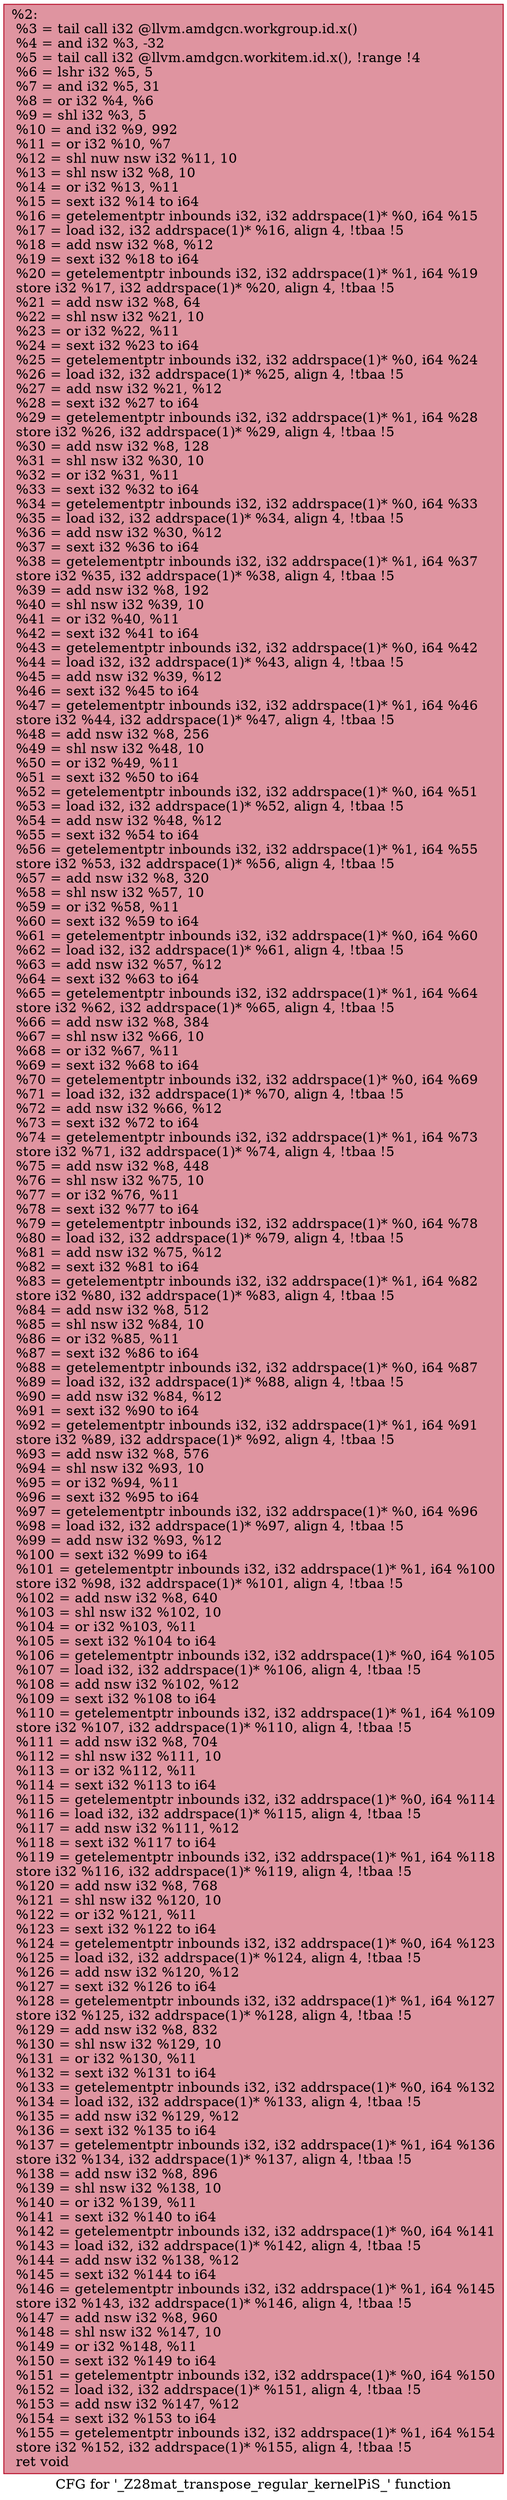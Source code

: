 digraph "CFG for '_Z28mat_transpose_regular_kernelPiS_' function" {
	label="CFG for '_Z28mat_transpose_regular_kernelPiS_' function";

	Node0x4904640 [shape=record,color="#b70d28ff", style=filled, fillcolor="#b70d2870",label="{%2:\l  %3 = tail call i32 @llvm.amdgcn.workgroup.id.x()\l  %4 = and i32 %3, -32\l  %5 = tail call i32 @llvm.amdgcn.workitem.id.x(), !range !4\l  %6 = lshr i32 %5, 5\l  %7 = and i32 %5, 31\l  %8 = or i32 %4, %6\l  %9 = shl i32 %3, 5\l  %10 = and i32 %9, 992\l  %11 = or i32 %10, %7\l  %12 = shl nuw nsw i32 %11, 10\l  %13 = shl nsw i32 %8, 10\l  %14 = or i32 %13, %11\l  %15 = sext i32 %14 to i64\l  %16 = getelementptr inbounds i32, i32 addrspace(1)* %0, i64 %15\l  %17 = load i32, i32 addrspace(1)* %16, align 4, !tbaa !5\l  %18 = add nsw i32 %8, %12\l  %19 = sext i32 %18 to i64\l  %20 = getelementptr inbounds i32, i32 addrspace(1)* %1, i64 %19\l  store i32 %17, i32 addrspace(1)* %20, align 4, !tbaa !5\l  %21 = add nsw i32 %8, 64\l  %22 = shl nsw i32 %21, 10\l  %23 = or i32 %22, %11\l  %24 = sext i32 %23 to i64\l  %25 = getelementptr inbounds i32, i32 addrspace(1)* %0, i64 %24\l  %26 = load i32, i32 addrspace(1)* %25, align 4, !tbaa !5\l  %27 = add nsw i32 %21, %12\l  %28 = sext i32 %27 to i64\l  %29 = getelementptr inbounds i32, i32 addrspace(1)* %1, i64 %28\l  store i32 %26, i32 addrspace(1)* %29, align 4, !tbaa !5\l  %30 = add nsw i32 %8, 128\l  %31 = shl nsw i32 %30, 10\l  %32 = or i32 %31, %11\l  %33 = sext i32 %32 to i64\l  %34 = getelementptr inbounds i32, i32 addrspace(1)* %0, i64 %33\l  %35 = load i32, i32 addrspace(1)* %34, align 4, !tbaa !5\l  %36 = add nsw i32 %30, %12\l  %37 = sext i32 %36 to i64\l  %38 = getelementptr inbounds i32, i32 addrspace(1)* %1, i64 %37\l  store i32 %35, i32 addrspace(1)* %38, align 4, !tbaa !5\l  %39 = add nsw i32 %8, 192\l  %40 = shl nsw i32 %39, 10\l  %41 = or i32 %40, %11\l  %42 = sext i32 %41 to i64\l  %43 = getelementptr inbounds i32, i32 addrspace(1)* %0, i64 %42\l  %44 = load i32, i32 addrspace(1)* %43, align 4, !tbaa !5\l  %45 = add nsw i32 %39, %12\l  %46 = sext i32 %45 to i64\l  %47 = getelementptr inbounds i32, i32 addrspace(1)* %1, i64 %46\l  store i32 %44, i32 addrspace(1)* %47, align 4, !tbaa !5\l  %48 = add nsw i32 %8, 256\l  %49 = shl nsw i32 %48, 10\l  %50 = or i32 %49, %11\l  %51 = sext i32 %50 to i64\l  %52 = getelementptr inbounds i32, i32 addrspace(1)* %0, i64 %51\l  %53 = load i32, i32 addrspace(1)* %52, align 4, !tbaa !5\l  %54 = add nsw i32 %48, %12\l  %55 = sext i32 %54 to i64\l  %56 = getelementptr inbounds i32, i32 addrspace(1)* %1, i64 %55\l  store i32 %53, i32 addrspace(1)* %56, align 4, !tbaa !5\l  %57 = add nsw i32 %8, 320\l  %58 = shl nsw i32 %57, 10\l  %59 = or i32 %58, %11\l  %60 = sext i32 %59 to i64\l  %61 = getelementptr inbounds i32, i32 addrspace(1)* %0, i64 %60\l  %62 = load i32, i32 addrspace(1)* %61, align 4, !tbaa !5\l  %63 = add nsw i32 %57, %12\l  %64 = sext i32 %63 to i64\l  %65 = getelementptr inbounds i32, i32 addrspace(1)* %1, i64 %64\l  store i32 %62, i32 addrspace(1)* %65, align 4, !tbaa !5\l  %66 = add nsw i32 %8, 384\l  %67 = shl nsw i32 %66, 10\l  %68 = or i32 %67, %11\l  %69 = sext i32 %68 to i64\l  %70 = getelementptr inbounds i32, i32 addrspace(1)* %0, i64 %69\l  %71 = load i32, i32 addrspace(1)* %70, align 4, !tbaa !5\l  %72 = add nsw i32 %66, %12\l  %73 = sext i32 %72 to i64\l  %74 = getelementptr inbounds i32, i32 addrspace(1)* %1, i64 %73\l  store i32 %71, i32 addrspace(1)* %74, align 4, !tbaa !5\l  %75 = add nsw i32 %8, 448\l  %76 = shl nsw i32 %75, 10\l  %77 = or i32 %76, %11\l  %78 = sext i32 %77 to i64\l  %79 = getelementptr inbounds i32, i32 addrspace(1)* %0, i64 %78\l  %80 = load i32, i32 addrspace(1)* %79, align 4, !tbaa !5\l  %81 = add nsw i32 %75, %12\l  %82 = sext i32 %81 to i64\l  %83 = getelementptr inbounds i32, i32 addrspace(1)* %1, i64 %82\l  store i32 %80, i32 addrspace(1)* %83, align 4, !tbaa !5\l  %84 = add nsw i32 %8, 512\l  %85 = shl nsw i32 %84, 10\l  %86 = or i32 %85, %11\l  %87 = sext i32 %86 to i64\l  %88 = getelementptr inbounds i32, i32 addrspace(1)* %0, i64 %87\l  %89 = load i32, i32 addrspace(1)* %88, align 4, !tbaa !5\l  %90 = add nsw i32 %84, %12\l  %91 = sext i32 %90 to i64\l  %92 = getelementptr inbounds i32, i32 addrspace(1)* %1, i64 %91\l  store i32 %89, i32 addrspace(1)* %92, align 4, !tbaa !5\l  %93 = add nsw i32 %8, 576\l  %94 = shl nsw i32 %93, 10\l  %95 = or i32 %94, %11\l  %96 = sext i32 %95 to i64\l  %97 = getelementptr inbounds i32, i32 addrspace(1)* %0, i64 %96\l  %98 = load i32, i32 addrspace(1)* %97, align 4, !tbaa !5\l  %99 = add nsw i32 %93, %12\l  %100 = sext i32 %99 to i64\l  %101 = getelementptr inbounds i32, i32 addrspace(1)* %1, i64 %100\l  store i32 %98, i32 addrspace(1)* %101, align 4, !tbaa !5\l  %102 = add nsw i32 %8, 640\l  %103 = shl nsw i32 %102, 10\l  %104 = or i32 %103, %11\l  %105 = sext i32 %104 to i64\l  %106 = getelementptr inbounds i32, i32 addrspace(1)* %0, i64 %105\l  %107 = load i32, i32 addrspace(1)* %106, align 4, !tbaa !5\l  %108 = add nsw i32 %102, %12\l  %109 = sext i32 %108 to i64\l  %110 = getelementptr inbounds i32, i32 addrspace(1)* %1, i64 %109\l  store i32 %107, i32 addrspace(1)* %110, align 4, !tbaa !5\l  %111 = add nsw i32 %8, 704\l  %112 = shl nsw i32 %111, 10\l  %113 = or i32 %112, %11\l  %114 = sext i32 %113 to i64\l  %115 = getelementptr inbounds i32, i32 addrspace(1)* %0, i64 %114\l  %116 = load i32, i32 addrspace(1)* %115, align 4, !tbaa !5\l  %117 = add nsw i32 %111, %12\l  %118 = sext i32 %117 to i64\l  %119 = getelementptr inbounds i32, i32 addrspace(1)* %1, i64 %118\l  store i32 %116, i32 addrspace(1)* %119, align 4, !tbaa !5\l  %120 = add nsw i32 %8, 768\l  %121 = shl nsw i32 %120, 10\l  %122 = or i32 %121, %11\l  %123 = sext i32 %122 to i64\l  %124 = getelementptr inbounds i32, i32 addrspace(1)* %0, i64 %123\l  %125 = load i32, i32 addrspace(1)* %124, align 4, !tbaa !5\l  %126 = add nsw i32 %120, %12\l  %127 = sext i32 %126 to i64\l  %128 = getelementptr inbounds i32, i32 addrspace(1)* %1, i64 %127\l  store i32 %125, i32 addrspace(1)* %128, align 4, !tbaa !5\l  %129 = add nsw i32 %8, 832\l  %130 = shl nsw i32 %129, 10\l  %131 = or i32 %130, %11\l  %132 = sext i32 %131 to i64\l  %133 = getelementptr inbounds i32, i32 addrspace(1)* %0, i64 %132\l  %134 = load i32, i32 addrspace(1)* %133, align 4, !tbaa !5\l  %135 = add nsw i32 %129, %12\l  %136 = sext i32 %135 to i64\l  %137 = getelementptr inbounds i32, i32 addrspace(1)* %1, i64 %136\l  store i32 %134, i32 addrspace(1)* %137, align 4, !tbaa !5\l  %138 = add nsw i32 %8, 896\l  %139 = shl nsw i32 %138, 10\l  %140 = or i32 %139, %11\l  %141 = sext i32 %140 to i64\l  %142 = getelementptr inbounds i32, i32 addrspace(1)* %0, i64 %141\l  %143 = load i32, i32 addrspace(1)* %142, align 4, !tbaa !5\l  %144 = add nsw i32 %138, %12\l  %145 = sext i32 %144 to i64\l  %146 = getelementptr inbounds i32, i32 addrspace(1)* %1, i64 %145\l  store i32 %143, i32 addrspace(1)* %146, align 4, !tbaa !5\l  %147 = add nsw i32 %8, 960\l  %148 = shl nsw i32 %147, 10\l  %149 = or i32 %148, %11\l  %150 = sext i32 %149 to i64\l  %151 = getelementptr inbounds i32, i32 addrspace(1)* %0, i64 %150\l  %152 = load i32, i32 addrspace(1)* %151, align 4, !tbaa !5\l  %153 = add nsw i32 %147, %12\l  %154 = sext i32 %153 to i64\l  %155 = getelementptr inbounds i32, i32 addrspace(1)* %1, i64 %154\l  store i32 %152, i32 addrspace(1)* %155, align 4, !tbaa !5\l  ret void\l}"];
}
